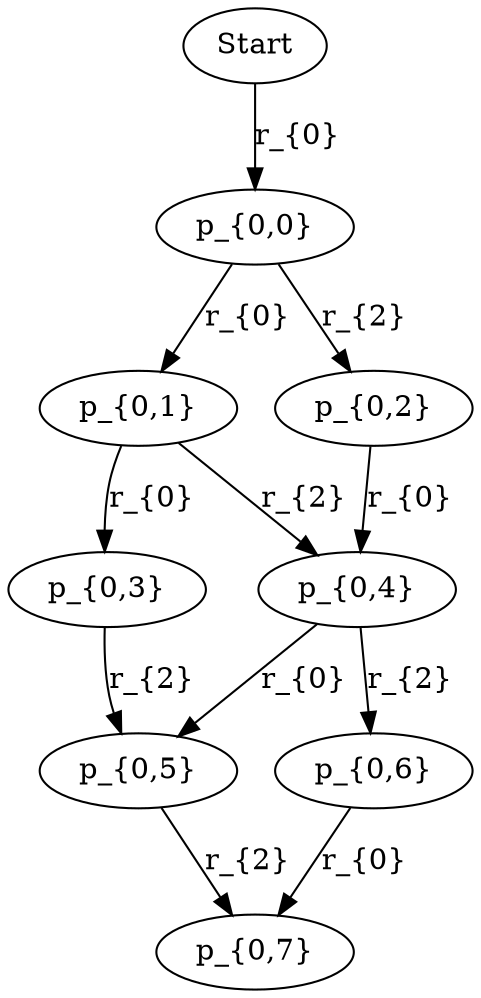 digraph g {

// id = 0, graphName = Start
"0-0" [ shape=ellipse label="Start" ];
// id = 1, graphName = p_{0,0}
"1-0" [ shape=ellipse label="p_{0,0}" ];
// id = 3, graphName = p_{0,1}
"3-0" [ shape=ellipse label="p_{0,1}" ];
// id = 5, graphName = p_{0,2}
"5-0" [ shape=ellipse label="p_{0,2}" ];
// id = 7, graphName = p_{0,3}
"7-0" [ shape=ellipse label="p_{0,3}" ];
// id = 9, graphName = p_{0,4}
"9-0" [ shape=ellipse label="p_{0,4}" ];
// id = 12, graphName = p_{0,5}
"12-0" [ shape=ellipse label="p_{0,5}" ];
// id = 15, graphName = p_{0,6}
"15-0" [ shape=ellipse label="p_{0,6}" ];
// id = 17, graphName = p_{0,7}
"17-0" [ shape=ellipse label="p_{0,7}" ];
// id = 2{ 'Start' }, 'Mark for conversion', { 'p_{0,0}' }
"0-0" -> "1-0" [ label="r_{0}" ];
// id = 4{ 'p_{0,0}' }, 'Mark for conversion', { 'p_{0,1}' }
"1-0" -> "3-0" [ label="r_{0}" ];
// id = 6{ 'p_{0,0}' }, 'reattachExternalEdge', { 'p_{0,2}' }
"1-0" -> "5-0" [ label="r_{2}" ];
// id = 8{ 'p_{0,1}' }, 'Mark for conversion', { 'p_{0,3}' }
"3-0" -> "7-0" [ label="r_{0}" ];
// id = 10{ 'p_{0,2}' }, 'Mark for conversion', { 'p_{0,4}' }
"5-0" -> "9-0" [ label="r_{0}" ];
// id = 11{ 'p_{0,1}' }, 'reattachExternalEdge', { 'p_{0,4}' }
"3-0" -> "9-0" [ label="r_{2}" ];
// id = 13{ 'p_{0,4}' }, 'Mark for conversion', { 'p_{0,5}' }
"9-0" -> "12-0" [ label="r_{0}" ];
// id = 14{ 'p_{0,3}' }, 'reattachExternalEdge', { 'p_{0,5}' }
"7-0" -> "12-0" [ label="r_{2}" ];
// id = 16{ 'p_{0,4}' }, 'reattachExternalEdge', { 'p_{0,6}' }
"9-0" -> "15-0" [ label="r_{2}" ];
// id = 18{ 'p_{0,6}' }, 'Mark for conversion', { 'p_{0,7}' }
"15-0" -> "17-0" [ label="r_{0}" ];
// id = 19{ 'p_{0,5}' }, 'reattachExternalEdge', { 'p_{0,7}' }
"12-0" -> "17-0" [ label="r_{2}" ];
}
